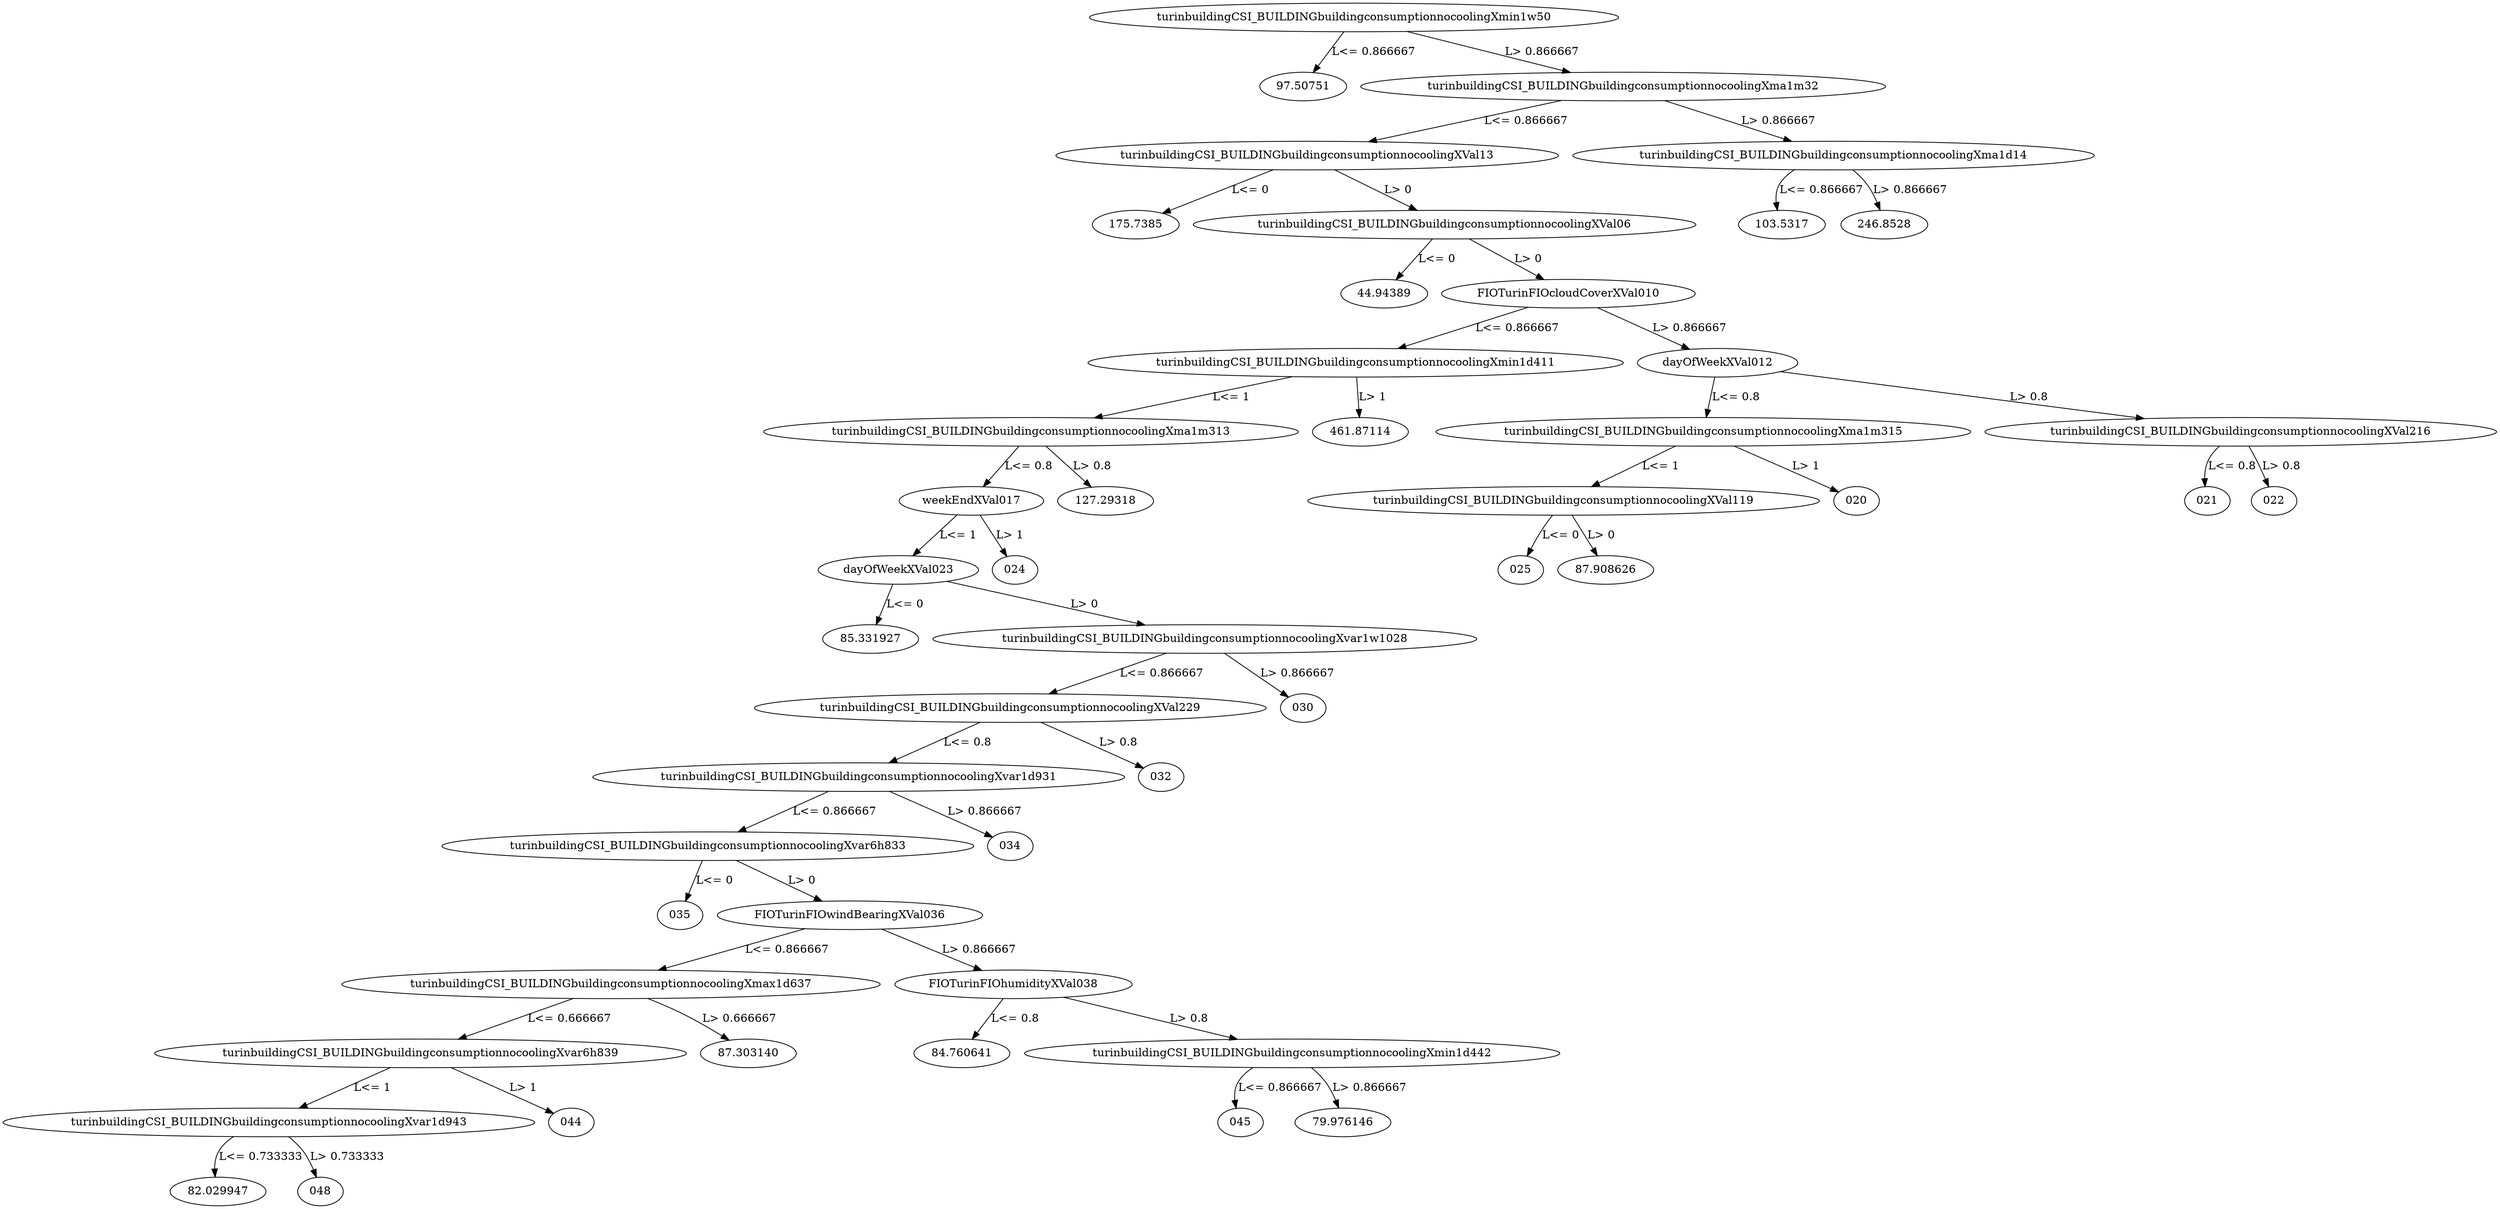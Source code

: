 digraph dt_fig {
	turinbuildingCSI_BUILDINGbuildingconsumptionnocoolingXmin1w50 -> "97.50751" [label="L<= 0.866667"];
	turinbuildingCSI_BUILDINGbuildingconsumptionnocoolingXmin1w50 -> turinbuildingCSI_BUILDINGbuildingconsumptionnocoolingXma1m32 [label="L> 0.866667"];
	turinbuildingCSI_BUILDINGbuildingconsumptionnocoolingXma1m32 -> turinbuildingCSI_BUILDINGbuildingconsumptionnocoolingXVal13 [label="L<= 0.866667"];
	turinbuildingCSI_BUILDINGbuildingconsumptionnocoolingXma1m32 -> turinbuildingCSI_BUILDINGbuildingconsumptionnocoolingXma1d14 [label="L> 0.866667"];
	turinbuildingCSI_BUILDINGbuildingconsumptionnocoolingXVal13 -> "175.7385" [label="L<= 0"];
	turinbuildingCSI_BUILDINGbuildingconsumptionnocoolingXVal13 -> turinbuildingCSI_BUILDINGbuildingconsumptionnocoolingXVal06 [label="L> 0"];
	turinbuildingCSI_BUILDINGbuildingconsumptionnocoolingXma1d14 -> "103.5317" [label="L<= 0.866667"];
	turinbuildingCSI_BUILDINGbuildingconsumptionnocoolingXma1d14 -> "246.8528" [label="L> 0.866667"];
	turinbuildingCSI_BUILDINGbuildingconsumptionnocoolingXVal06 -> "44.94389" [label="L<= 0"];
	turinbuildingCSI_BUILDINGbuildingconsumptionnocoolingXVal06 -> FIOTurinFIOcloudCoverXVal010 [label="L> 0"];
	FIOTurinFIOcloudCoverXVal010 -> turinbuildingCSI_BUILDINGbuildingconsumptionnocoolingXmin1d411 [label="L<= 0.866667"];
	FIOTurinFIOcloudCoverXVal010 -> dayOfWeekXVal012 [label="L> 0.866667"];
	turinbuildingCSI_BUILDINGbuildingconsumptionnocoolingXmin1d411 -> turinbuildingCSI_BUILDINGbuildingconsumptionnocoolingXma1m313 [label="L<= 1"];
	turinbuildingCSI_BUILDINGbuildingconsumptionnocoolingXmin1d411 -> "461.87114" [label="L> 1"];
	dayOfWeekXVal012 -> turinbuildingCSI_BUILDINGbuildingconsumptionnocoolingXma1m315 [label="L<= 0.8"];
	dayOfWeekXVal012 -> turinbuildingCSI_BUILDINGbuildingconsumptionnocoolingXVal216 [label="L> 0.8"];
	turinbuildingCSI_BUILDINGbuildingconsumptionnocoolingXma1m313 -> weekEndXVal017 [label="L<= 0.8"];
	turinbuildingCSI_BUILDINGbuildingconsumptionnocoolingXma1m313 -> "127.29318" [label="L> 0.8"];
	turinbuildingCSI_BUILDINGbuildingconsumptionnocoolingXma1m315 -> turinbuildingCSI_BUILDINGbuildingconsumptionnocoolingXVal119 [label="L<= 1"];
	turinbuildingCSI_BUILDINGbuildingconsumptionnocoolingXma1m315 -> "020" [label="L> 1"];
	turinbuildingCSI_BUILDINGbuildingconsumptionnocoolingXVal216 -> "021" [label="L<= 0.8"];
	turinbuildingCSI_BUILDINGbuildingconsumptionnocoolingXVal216 -> "022" [label="L> 0.8"];
	weekEndXVal017 -> dayOfWeekXVal023 [label="L<= 1"];
	weekEndXVal017 -> "024" [label="L> 1"];
	turinbuildingCSI_BUILDINGbuildingconsumptionnocoolingXVal119 -> "025" [label="L<= 0"];
	turinbuildingCSI_BUILDINGbuildingconsumptionnocoolingXVal119 -> "87.908626" [label="L> 0"];
	dayOfWeekXVal023 -> "85.331927" [label="L<= 0"];
	dayOfWeekXVal023 -> turinbuildingCSI_BUILDINGbuildingconsumptionnocoolingXvar1w1028 [label="L> 0"];
	turinbuildingCSI_BUILDINGbuildingconsumptionnocoolingXvar1w1028 -> turinbuildingCSI_BUILDINGbuildingconsumptionnocoolingXVal229 [label="L<= 0.866667"];
	turinbuildingCSI_BUILDINGbuildingconsumptionnocoolingXvar1w1028 -> "030" [label="L> 0.866667"];
	turinbuildingCSI_BUILDINGbuildingconsumptionnocoolingXVal229 -> turinbuildingCSI_BUILDINGbuildingconsumptionnocoolingXvar1d931 [label="L<= 0.8"];
	turinbuildingCSI_BUILDINGbuildingconsumptionnocoolingXVal229 -> "032" [label="L> 0.8"];
	turinbuildingCSI_BUILDINGbuildingconsumptionnocoolingXvar1d931 -> turinbuildingCSI_BUILDINGbuildingconsumptionnocoolingXvar6h833 [label="L<= 0.866667"];
	turinbuildingCSI_BUILDINGbuildingconsumptionnocoolingXvar1d931 -> "034" [label="L> 0.866667"];
	turinbuildingCSI_BUILDINGbuildingconsumptionnocoolingXvar6h833 -> "035" [label="L<= 0"];
	turinbuildingCSI_BUILDINGbuildingconsumptionnocoolingXvar6h833 -> FIOTurinFIOwindBearingXVal036 [label="L> 0"];
	FIOTurinFIOwindBearingXVal036 -> turinbuildingCSI_BUILDINGbuildingconsumptionnocoolingXmax1d637 [label="L<= 0.866667"];
	FIOTurinFIOwindBearingXVal036 -> FIOTurinFIOhumidityXVal038 [label="L> 0.866667"];
	turinbuildingCSI_BUILDINGbuildingconsumptionnocoolingXmax1d637 -> turinbuildingCSI_BUILDINGbuildingconsumptionnocoolingXvar6h839 [label="L<= 0.666667"];
	turinbuildingCSI_BUILDINGbuildingconsumptionnocoolingXmax1d637 -> "87.303140" [label="L> 0.666667"];
	FIOTurinFIOhumidityXVal038 -> "84.760641" [label="L<= 0.8"];
	FIOTurinFIOhumidityXVal038 -> turinbuildingCSI_BUILDINGbuildingconsumptionnocoolingXmin1d442 [label="L> 0.8"];
	turinbuildingCSI_BUILDINGbuildingconsumptionnocoolingXvar6h839 -> turinbuildingCSI_BUILDINGbuildingconsumptionnocoolingXvar1d943 [label="L<= 1"];
	turinbuildingCSI_BUILDINGbuildingconsumptionnocoolingXvar6h839 -> "044" [label="L> 1"];
	turinbuildingCSI_BUILDINGbuildingconsumptionnocoolingXmin1d442 -> "045" [label="L<= 0.866667"];
	turinbuildingCSI_BUILDINGbuildingconsumptionnocoolingXmin1d442 -> "79.976146" [label="L> 0.866667"];
	turinbuildingCSI_BUILDINGbuildingconsumptionnocoolingXvar1d943 -> "82.029947" [label="L<= 0.733333"];
	turinbuildingCSI_BUILDINGbuildingconsumptionnocoolingXvar1d943 -> "048" [label="L> 0.733333"];
}
